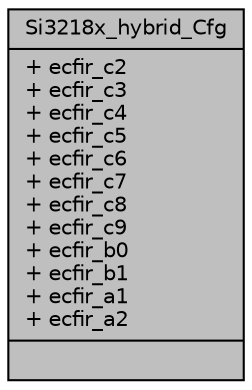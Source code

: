 digraph "Si3218x_hybrid_Cfg"
{
  edge [fontname="Helvetica",fontsize="10",labelfontname="Helvetica",labelfontsize="10"];
  node [fontname="Helvetica",fontsize="10",shape=record];
  Node1 [label="{Si3218x_hybrid_Cfg\n|+ ecfir_c2\l+ ecfir_c3\l+ ecfir_c4\l+ ecfir_c5\l+ ecfir_c6\l+ ecfir_c7\l+ ecfir_c8\l+ ecfir_c9\l+ ecfir_b0\l+ ecfir_b1\l+ ecfir_a1\l+ ecfir_a2\l|}",height=0.2,width=0.4,color="black", fillcolor="grey75", style="filled", fontcolor="black"];
}
